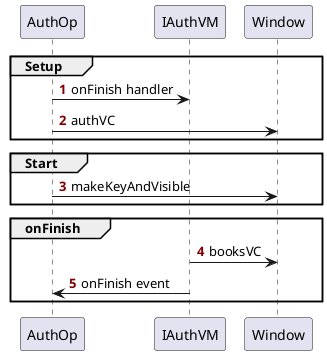 @startuml auth_op
skinparam maxMessageSize 120
autonumber "<font color=Maroon><b>"

participant "AuthOp" as authOp order 10
participant "IAuthVM" as authVM order 50
participant "Window" as window order 60

group Setup
authOp -> authVM: onFinish handler
authOp -> window: authVC
end
group Start
authOp -> window: makeKeyAndVisible
end
group onFinish
authVM -> window: booksVC
authOp <- authVM: onFinish event
end
@enduml
